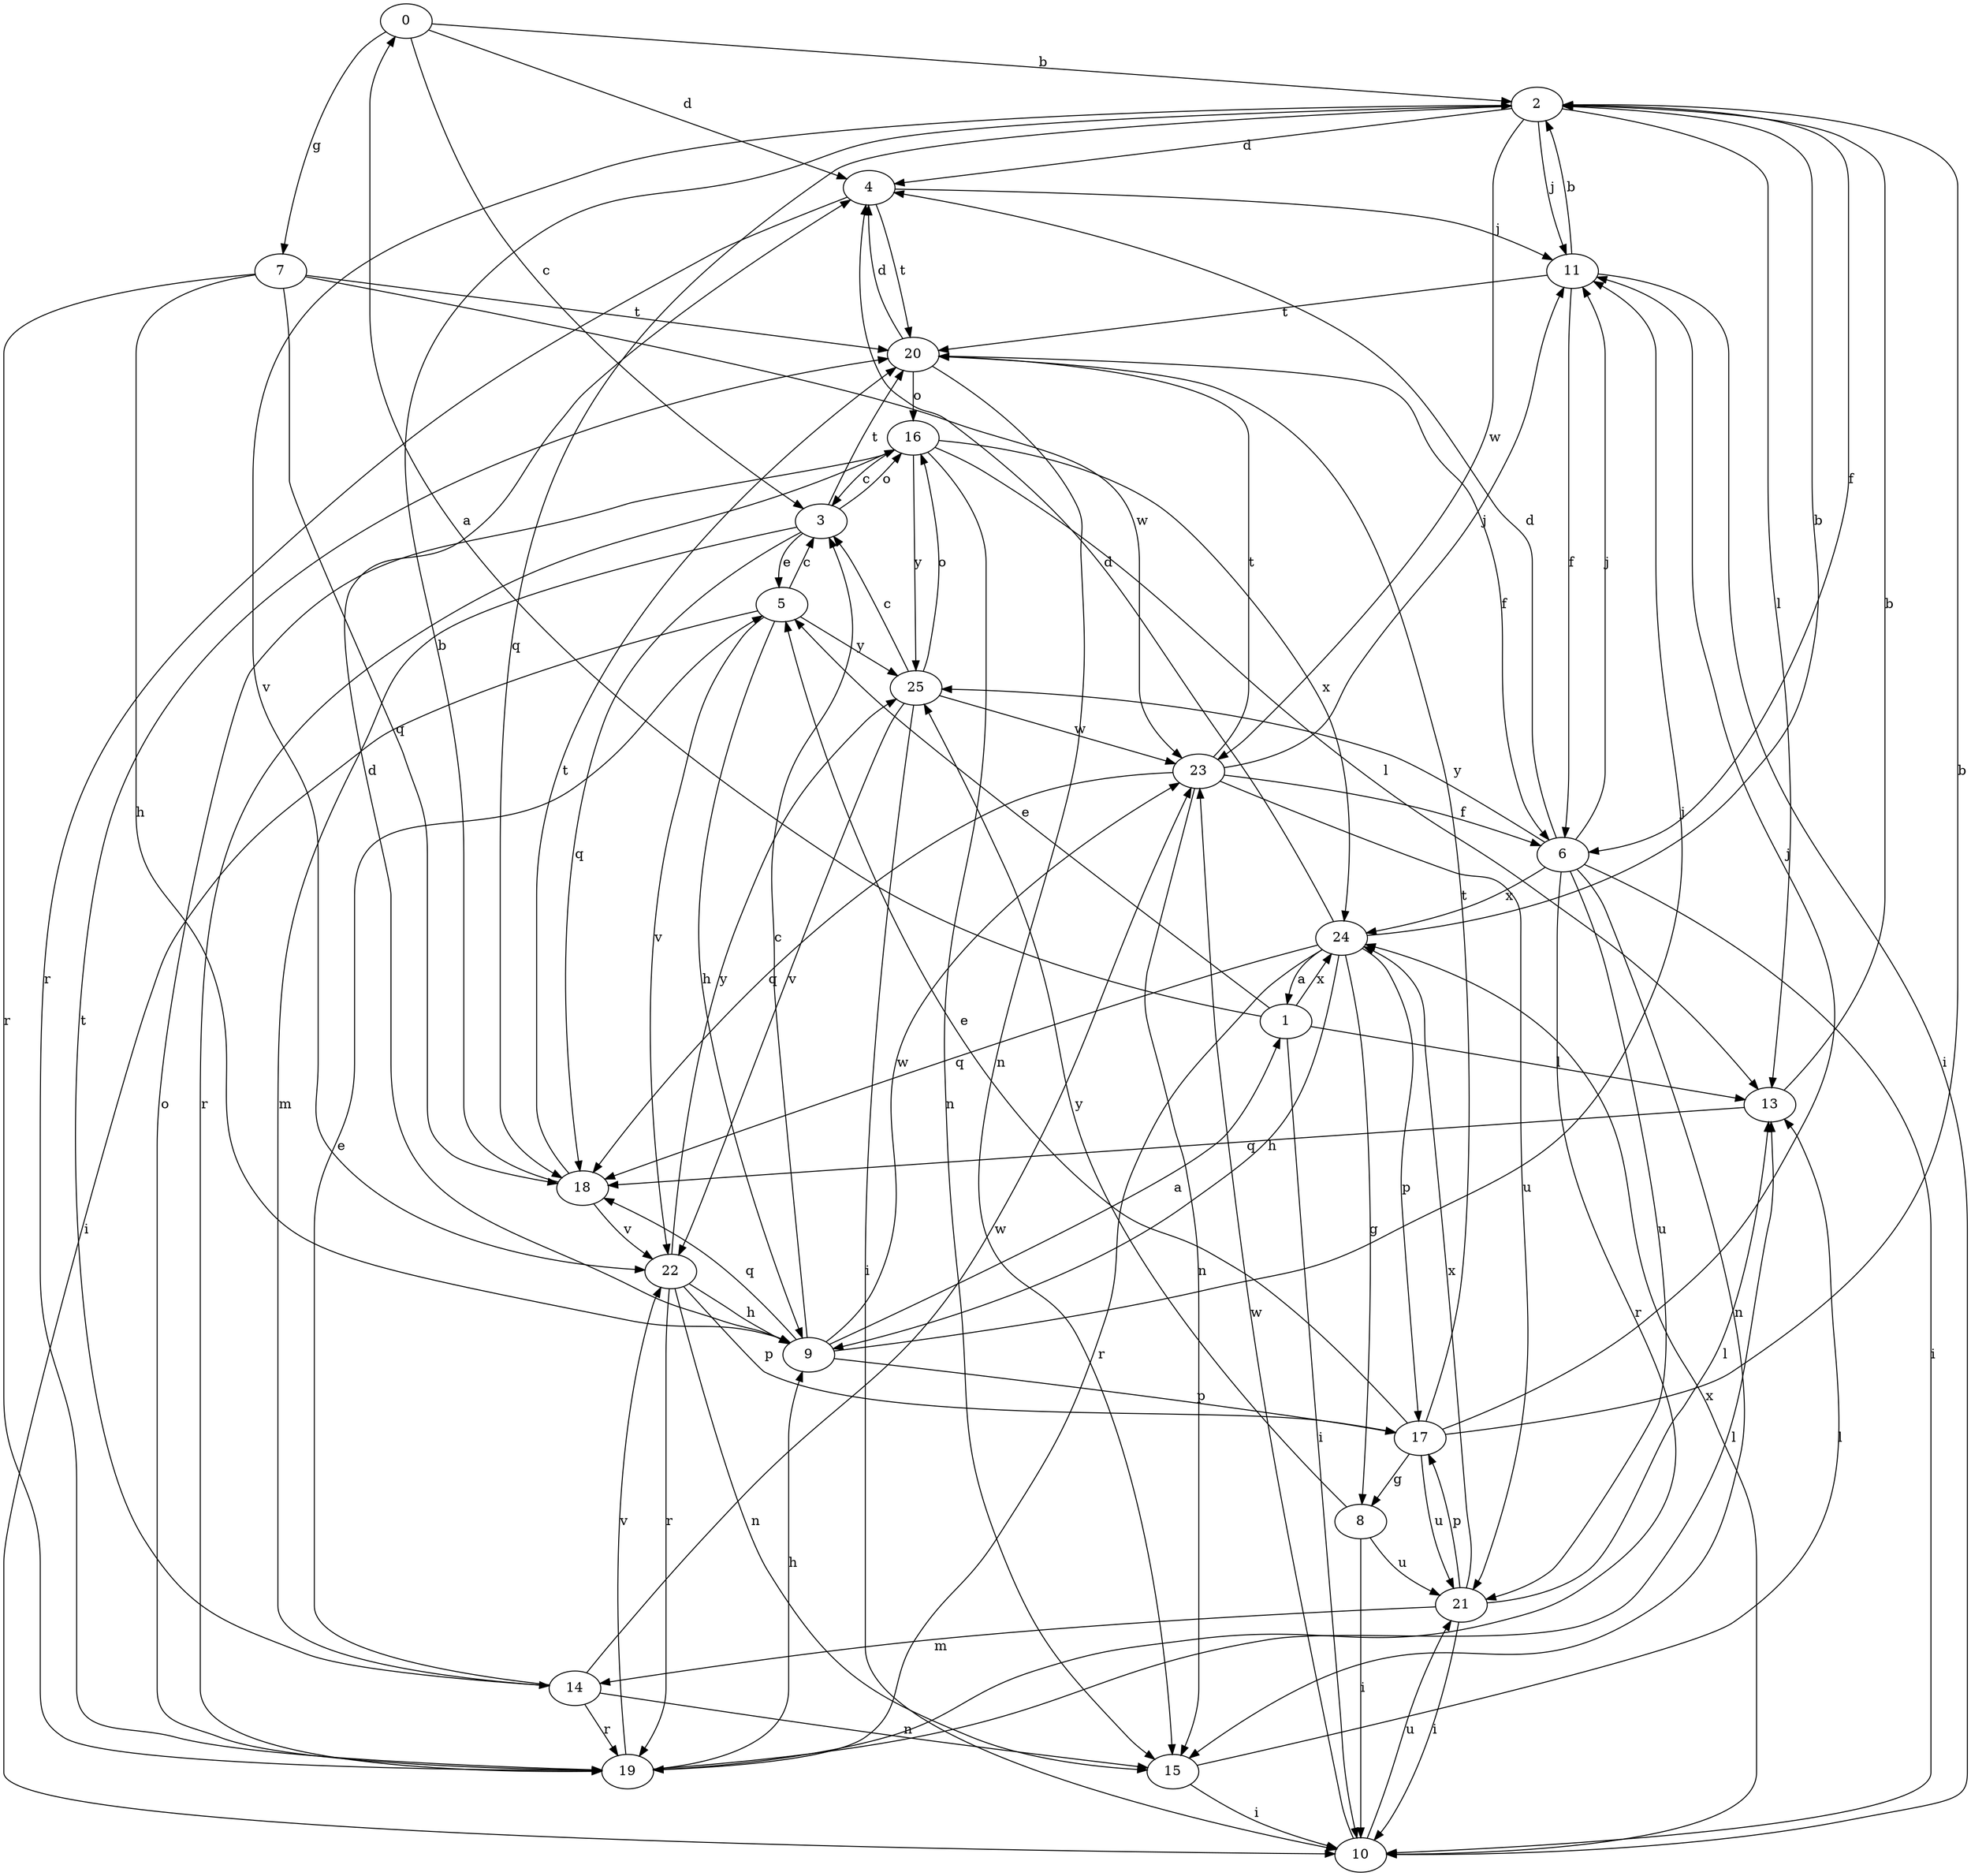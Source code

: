 strict digraph  {
0;
1;
2;
3;
4;
5;
6;
7;
8;
9;
10;
11;
13;
14;
15;
16;
17;
18;
19;
20;
21;
22;
23;
24;
25;
0 -> 2  [label=b];
0 -> 3  [label=c];
0 -> 4  [label=d];
0 -> 7  [label=g];
1 -> 0  [label=a];
1 -> 5  [label=e];
1 -> 10  [label=i];
1 -> 13  [label=l];
1 -> 24  [label=x];
2 -> 4  [label=d];
2 -> 6  [label=f];
2 -> 11  [label=j];
2 -> 13  [label=l];
2 -> 18  [label=q];
2 -> 22  [label=v];
2 -> 23  [label=w];
3 -> 5  [label=e];
3 -> 14  [label=m];
3 -> 16  [label=o];
3 -> 18  [label=q];
3 -> 20  [label=t];
4 -> 11  [label=j];
4 -> 19  [label=r];
4 -> 20  [label=t];
5 -> 3  [label=c];
5 -> 9  [label=h];
5 -> 10  [label=i];
5 -> 22  [label=v];
5 -> 25  [label=y];
6 -> 4  [label=d];
6 -> 10  [label=i];
6 -> 11  [label=j];
6 -> 15  [label=n];
6 -> 19  [label=r];
6 -> 21  [label=u];
6 -> 24  [label=x];
6 -> 25  [label=y];
7 -> 9  [label=h];
7 -> 18  [label=q];
7 -> 19  [label=r];
7 -> 20  [label=t];
7 -> 23  [label=w];
8 -> 10  [label=i];
8 -> 21  [label=u];
8 -> 25  [label=y];
9 -> 1  [label=a];
9 -> 3  [label=c];
9 -> 4  [label=d];
9 -> 11  [label=j];
9 -> 17  [label=p];
9 -> 18  [label=q];
9 -> 23  [label=w];
10 -> 21  [label=u];
10 -> 23  [label=w];
10 -> 24  [label=x];
11 -> 2  [label=b];
11 -> 6  [label=f];
11 -> 10  [label=i];
11 -> 20  [label=t];
13 -> 2  [label=b];
13 -> 18  [label=q];
14 -> 5  [label=e];
14 -> 15  [label=n];
14 -> 19  [label=r];
14 -> 20  [label=t];
14 -> 23  [label=w];
15 -> 10  [label=i];
15 -> 13  [label=l];
16 -> 3  [label=c];
16 -> 13  [label=l];
16 -> 15  [label=n];
16 -> 19  [label=r];
16 -> 24  [label=x];
16 -> 25  [label=y];
17 -> 2  [label=b];
17 -> 5  [label=e];
17 -> 8  [label=g];
17 -> 11  [label=j];
17 -> 20  [label=t];
17 -> 21  [label=u];
18 -> 2  [label=b];
18 -> 20  [label=t];
18 -> 22  [label=v];
19 -> 9  [label=h];
19 -> 13  [label=l];
19 -> 16  [label=o];
19 -> 22  [label=v];
20 -> 4  [label=d];
20 -> 6  [label=f];
20 -> 15  [label=n];
20 -> 16  [label=o];
21 -> 10  [label=i];
21 -> 13  [label=l];
21 -> 14  [label=m];
21 -> 17  [label=p];
21 -> 24  [label=x];
22 -> 9  [label=h];
22 -> 15  [label=n];
22 -> 17  [label=p];
22 -> 19  [label=r];
22 -> 25  [label=y];
23 -> 6  [label=f];
23 -> 11  [label=j];
23 -> 15  [label=n];
23 -> 18  [label=q];
23 -> 20  [label=t];
23 -> 21  [label=u];
24 -> 1  [label=a];
24 -> 2  [label=b];
24 -> 4  [label=d];
24 -> 8  [label=g];
24 -> 9  [label=h];
24 -> 17  [label=p];
24 -> 18  [label=q];
24 -> 19  [label=r];
25 -> 3  [label=c];
25 -> 10  [label=i];
25 -> 16  [label=o];
25 -> 22  [label=v];
25 -> 23  [label=w];
}
